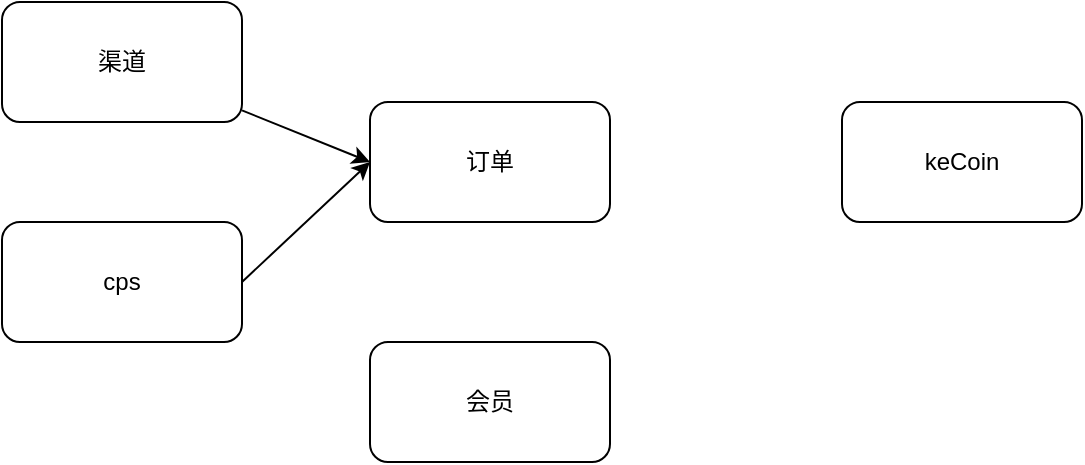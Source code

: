 <mxfile version="14.0.1" type="github">
  <diagram id="xHPZ-cw9y-A7WauhMOmn" name="Page-1">
    <mxGraphModel dx="946" dy="646" grid="1" gridSize="10" guides="1" tooltips="1" connect="1" arrows="1" fold="1" page="1" pageScale="1" pageWidth="827" pageHeight="1169" math="0" shadow="0">
      <root>
        <mxCell id="0" />
        <mxCell id="1" parent="0" />
        <mxCell id="6Zz-A64YLW5F50dv3Aoq-1" value="订单" style="rounded=1;whiteSpace=wrap;html=1;" vertex="1" parent="1">
          <mxGeometry x="354" y="260" width="120" height="60" as="geometry" />
        </mxCell>
        <mxCell id="6Zz-A64YLW5F50dv3Aoq-5" style="rounded=0;orthogonalLoop=1;jettySize=auto;html=1;entryX=0;entryY=0.5;entryDx=0;entryDy=0;" edge="1" parent="1" source="6Zz-A64YLW5F50dv3Aoq-2" target="6Zz-A64YLW5F50dv3Aoq-1">
          <mxGeometry relative="1" as="geometry" />
        </mxCell>
        <mxCell id="6Zz-A64YLW5F50dv3Aoq-2" value="渠道" style="rounded=1;whiteSpace=wrap;html=1;" vertex="1" parent="1">
          <mxGeometry x="170" y="210" width="120" height="60" as="geometry" />
        </mxCell>
        <mxCell id="6Zz-A64YLW5F50dv3Aoq-6" style="rounded=0;orthogonalLoop=1;jettySize=auto;html=1;entryX=0;entryY=0.5;entryDx=0;entryDy=0;exitX=1;exitY=0.5;exitDx=0;exitDy=0;" edge="1" parent="1" source="6Zz-A64YLW5F50dv3Aoq-3" target="6Zz-A64YLW5F50dv3Aoq-1">
          <mxGeometry relative="1" as="geometry" />
        </mxCell>
        <mxCell id="6Zz-A64YLW5F50dv3Aoq-3" value="cps" style="rounded=1;whiteSpace=wrap;html=1;" vertex="1" parent="1">
          <mxGeometry x="170" y="320" width="120" height="60" as="geometry" />
        </mxCell>
        <mxCell id="6Zz-A64YLW5F50dv3Aoq-4" value="会员" style="rounded=1;whiteSpace=wrap;html=1;" vertex="1" parent="1">
          <mxGeometry x="354" y="380" width="120" height="60" as="geometry" />
        </mxCell>
        <mxCell id="6Zz-A64YLW5F50dv3Aoq-7" value="keCoin" style="rounded=1;whiteSpace=wrap;html=1;" vertex="1" parent="1">
          <mxGeometry x="590" y="260" width="120" height="60" as="geometry" />
        </mxCell>
      </root>
    </mxGraphModel>
  </diagram>
</mxfile>
